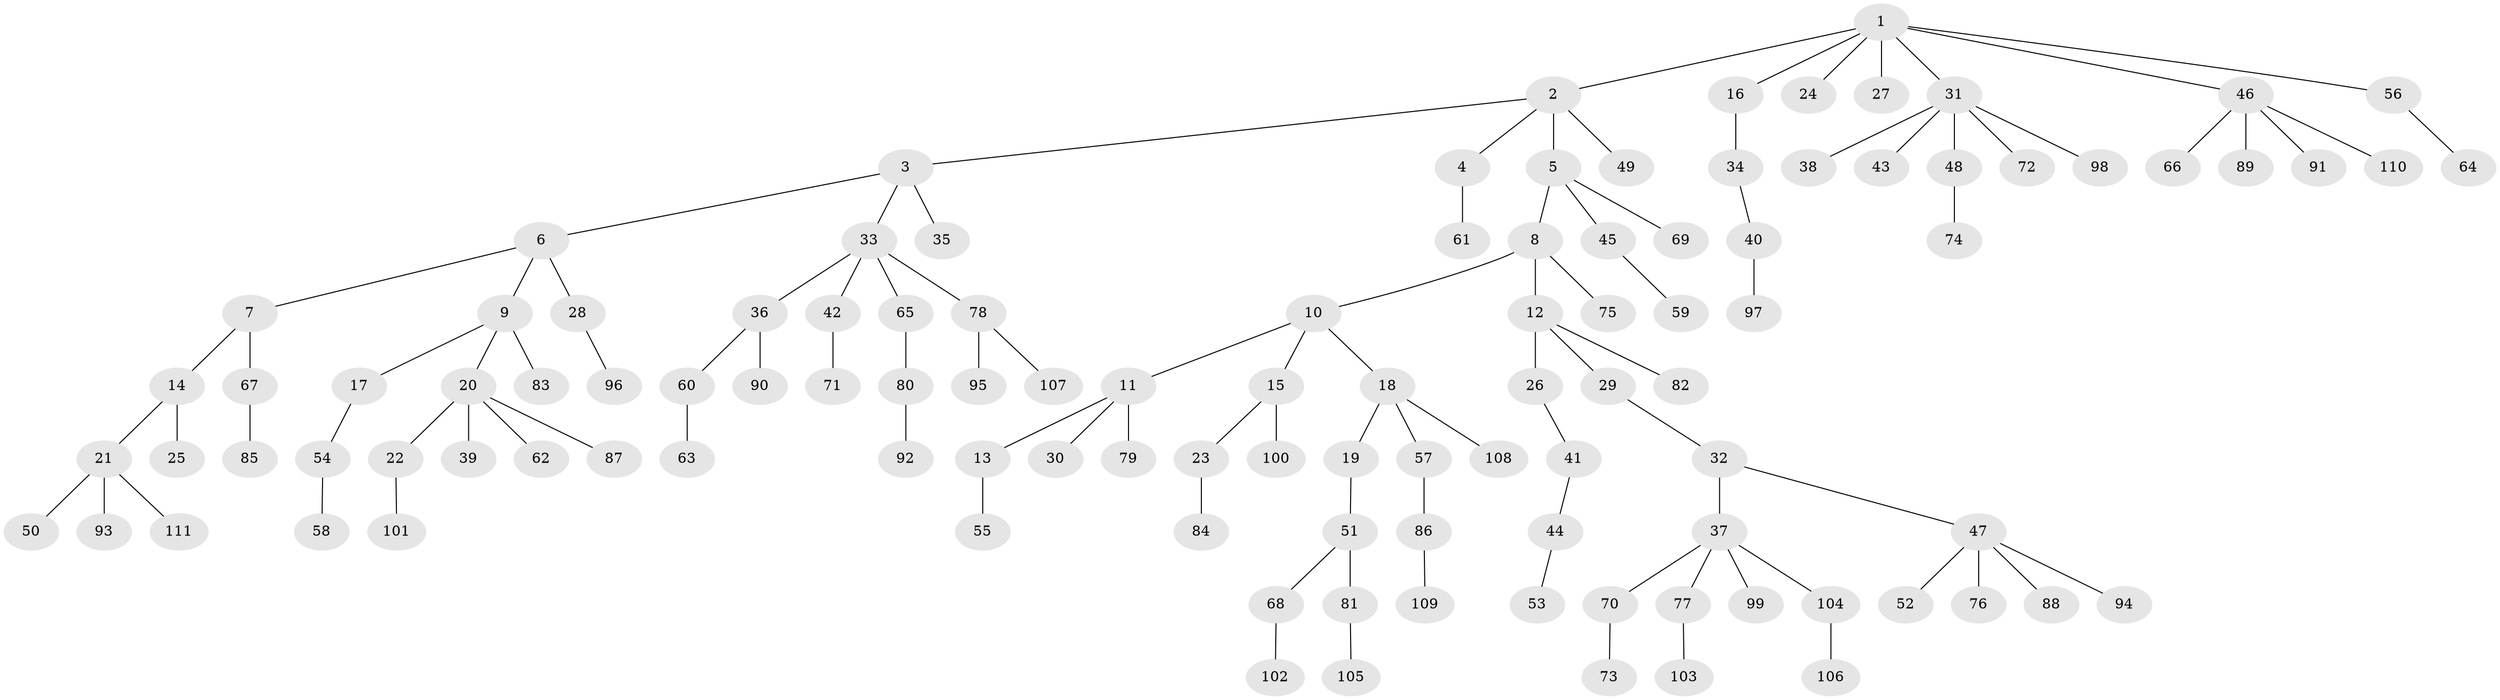 // Generated by graph-tools (version 1.1) at 2025/02/03/09/25 03:02:17]
// undirected, 111 vertices, 110 edges
graph export_dot {
graph [start="1"]
  node [color=gray90,style=filled];
  1;
  2;
  3;
  4;
  5;
  6;
  7;
  8;
  9;
  10;
  11;
  12;
  13;
  14;
  15;
  16;
  17;
  18;
  19;
  20;
  21;
  22;
  23;
  24;
  25;
  26;
  27;
  28;
  29;
  30;
  31;
  32;
  33;
  34;
  35;
  36;
  37;
  38;
  39;
  40;
  41;
  42;
  43;
  44;
  45;
  46;
  47;
  48;
  49;
  50;
  51;
  52;
  53;
  54;
  55;
  56;
  57;
  58;
  59;
  60;
  61;
  62;
  63;
  64;
  65;
  66;
  67;
  68;
  69;
  70;
  71;
  72;
  73;
  74;
  75;
  76;
  77;
  78;
  79;
  80;
  81;
  82;
  83;
  84;
  85;
  86;
  87;
  88;
  89;
  90;
  91;
  92;
  93;
  94;
  95;
  96;
  97;
  98;
  99;
  100;
  101;
  102;
  103;
  104;
  105;
  106;
  107;
  108;
  109;
  110;
  111;
  1 -- 2;
  1 -- 16;
  1 -- 24;
  1 -- 27;
  1 -- 31;
  1 -- 46;
  1 -- 56;
  2 -- 3;
  2 -- 4;
  2 -- 5;
  2 -- 49;
  3 -- 6;
  3 -- 33;
  3 -- 35;
  4 -- 61;
  5 -- 8;
  5 -- 45;
  5 -- 69;
  6 -- 7;
  6 -- 9;
  6 -- 28;
  7 -- 14;
  7 -- 67;
  8 -- 10;
  8 -- 12;
  8 -- 75;
  9 -- 17;
  9 -- 20;
  9 -- 83;
  10 -- 11;
  10 -- 15;
  10 -- 18;
  11 -- 13;
  11 -- 30;
  11 -- 79;
  12 -- 26;
  12 -- 29;
  12 -- 82;
  13 -- 55;
  14 -- 21;
  14 -- 25;
  15 -- 23;
  15 -- 100;
  16 -- 34;
  17 -- 54;
  18 -- 19;
  18 -- 57;
  18 -- 108;
  19 -- 51;
  20 -- 22;
  20 -- 39;
  20 -- 62;
  20 -- 87;
  21 -- 50;
  21 -- 93;
  21 -- 111;
  22 -- 101;
  23 -- 84;
  26 -- 41;
  28 -- 96;
  29 -- 32;
  31 -- 38;
  31 -- 43;
  31 -- 48;
  31 -- 72;
  31 -- 98;
  32 -- 37;
  32 -- 47;
  33 -- 36;
  33 -- 42;
  33 -- 65;
  33 -- 78;
  34 -- 40;
  36 -- 60;
  36 -- 90;
  37 -- 70;
  37 -- 77;
  37 -- 99;
  37 -- 104;
  40 -- 97;
  41 -- 44;
  42 -- 71;
  44 -- 53;
  45 -- 59;
  46 -- 66;
  46 -- 89;
  46 -- 91;
  46 -- 110;
  47 -- 52;
  47 -- 76;
  47 -- 88;
  47 -- 94;
  48 -- 74;
  51 -- 68;
  51 -- 81;
  54 -- 58;
  56 -- 64;
  57 -- 86;
  60 -- 63;
  65 -- 80;
  67 -- 85;
  68 -- 102;
  70 -- 73;
  77 -- 103;
  78 -- 95;
  78 -- 107;
  80 -- 92;
  81 -- 105;
  86 -- 109;
  104 -- 106;
}
